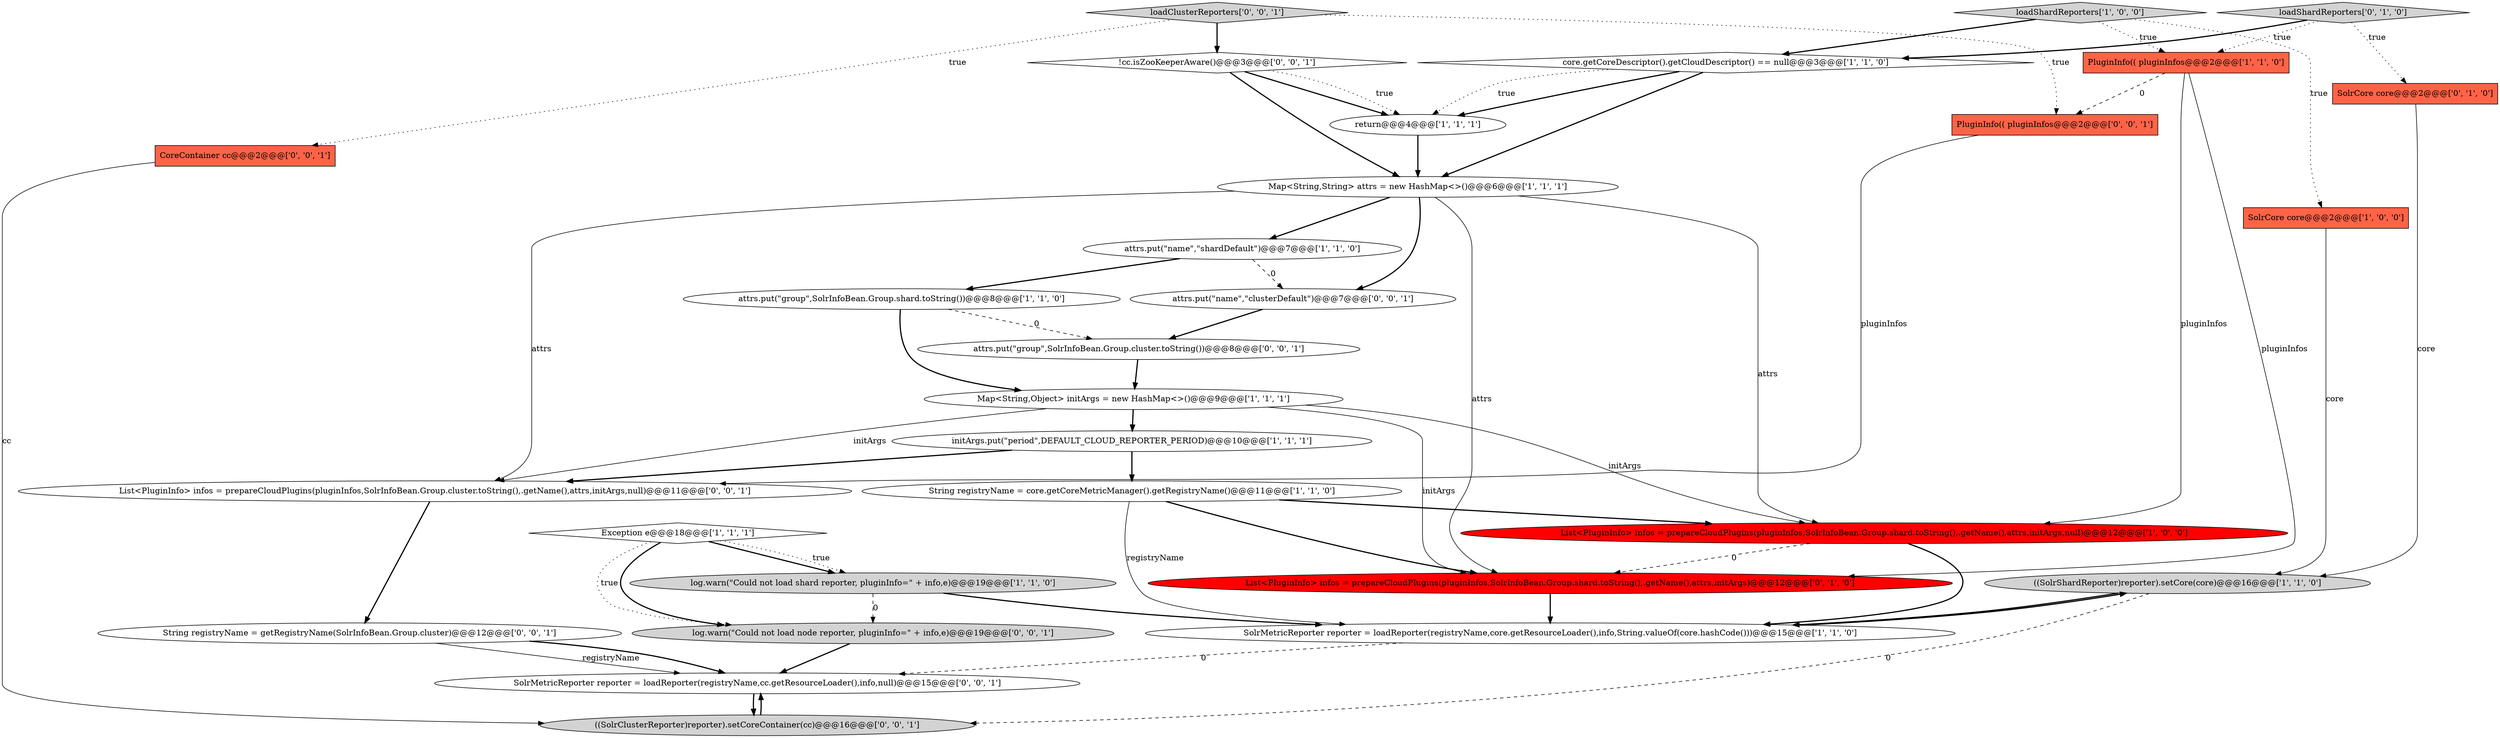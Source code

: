 digraph {
17 [style = filled, label = "SolrCore core@@@2@@@['0', '1', '0']", fillcolor = tomato, shape = box image = "AAA0AAABBB2BBB"];
26 [style = filled, label = "attrs.put(\"group\",SolrInfoBean.Group.cluster.toString())@@@8@@@['0', '0', '1']", fillcolor = white, shape = ellipse image = "AAA0AAABBB3BBB"];
15 [style = filled, label = "PluginInfo(( pluginInfos@@@2@@@['1', '1', '0']", fillcolor = tomato, shape = box image = "AAA0AAABBB1BBB"];
6 [style = filled, label = "String registryName = core.getCoreMetricManager().getRegistryName()@@@11@@@['1', '1', '0']", fillcolor = white, shape = ellipse image = "AAA0AAABBB1BBB"];
16 [style = filled, label = "loadShardReporters['0', '1', '0']", fillcolor = lightgray, shape = diamond image = "AAA0AAABBB2BBB"];
23 [style = filled, label = "CoreContainer cc@@@2@@@['0', '0', '1']", fillcolor = tomato, shape = box image = "AAA0AAABBB3BBB"];
24 [style = filled, label = "String registryName = getRegistryName(SolrInfoBean.Group.cluster)@@@12@@@['0', '0', '1']", fillcolor = white, shape = ellipse image = "AAA0AAABBB3BBB"];
25 [style = filled, label = "SolrMetricReporter reporter = loadReporter(registryName,cc.getResourceLoader(),info,null)@@@15@@@['0', '0', '1']", fillcolor = white, shape = ellipse image = "AAA0AAABBB3BBB"];
18 [style = filled, label = "List<PluginInfo> infos = prepareCloudPlugins(pluginInfos,SolrInfoBean.Group.shard.toString(),.getName(),attrs,initArgs)@@@12@@@['0', '1', '0']", fillcolor = red, shape = ellipse image = "AAA1AAABBB2BBB"];
1 [style = filled, label = "attrs.put(\"group\",SolrInfoBean.Group.shard.toString())@@@8@@@['1', '1', '0']", fillcolor = white, shape = ellipse image = "AAA0AAABBB1BBB"];
10 [style = filled, label = "initArgs.put(\"period\",DEFAULT_CLOUD_REPORTER_PERIOD)@@@10@@@['1', '1', '1']", fillcolor = white, shape = ellipse image = "AAA0AAABBB1BBB"];
19 [style = filled, label = "log.warn(\"Could not load node reporter, pluginInfo=\" + info,e)@@@19@@@['0', '0', '1']", fillcolor = lightgray, shape = ellipse image = "AAA0AAABBB3BBB"];
9 [style = filled, label = "Map<String,String> attrs = new HashMap<>()@@@6@@@['1', '1', '1']", fillcolor = white, shape = ellipse image = "AAA0AAABBB1BBB"];
3 [style = filled, label = "core.getCoreDescriptor().getCloudDescriptor() == null@@@3@@@['1', '1', '0']", fillcolor = white, shape = diamond image = "AAA0AAABBB1BBB"];
27 [style = filled, label = "PluginInfo(( pluginInfos@@@2@@@['0', '0', '1']", fillcolor = tomato, shape = box image = "AAA0AAABBB3BBB"];
14 [style = filled, label = "log.warn(\"Could not load shard reporter, pluginInfo=\" + info,e)@@@19@@@['1', '1', '0']", fillcolor = lightgray, shape = ellipse image = "AAA0AAABBB1BBB"];
13 [style = filled, label = "SolrCore core@@@2@@@['1', '0', '0']", fillcolor = tomato, shape = box image = "AAA0AAABBB1BBB"];
21 [style = filled, label = "!cc.isZooKeeperAware()@@@3@@@['0', '0', '1']", fillcolor = white, shape = diamond image = "AAA0AAABBB3BBB"];
28 [style = filled, label = "attrs.put(\"name\",\"clusterDefault\")@@@7@@@['0', '0', '1']", fillcolor = white, shape = ellipse image = "AAA0AAABBB3BBB"];
20 [style = filled, label = "loadClusterReporters['0', '0', '1']", fillcolor = lightgray, shape = diamond image = "AAA0AAABBB3BBB"];
0 [style = filled, label = "return@@@4@@@['1', '1', '1']", fillcolor = white, shape = ellipse image = "AAA0AAABBB1BBB"];
11 [style = filled, label = "((SolrShardReporter)reporter).setCore(core)@@@16@@@['1', '1', '0']", fillcolor = lightgray, shape = ellipse image = "AAA0AAABBB1BBB"];
8 [style = filled, label = "Exception e@@@18@@@['1', '1', '1']", fillcolor = white, shape = diamond image = "AAA0AAABBB1BBB"];
4 [style = filled, label = "SolrMetricReporter reporter = loadReporter(registryName,core.getResourceLoader(),info,String.valueOf(core.hashCode()))@@@15@@@['1', '1', '0']", fillcolor = white, shape = ellipse image = "AAA0AAABBB1BBB"];
22 [style = filled, label = "List<PluginInfo> infos = prepareCloudPlugins(pluginInfos,SolrInfoBean.Group.cluster.toString(),.getName(),attrs,initArgs,null)@@@11@@@['0', '0', '1']", fillcolor = white, shape = ellipse image = "AAA0AAABBB3BBB"];
12 [style = filled, label = "List<PluginInfo> infos = prepareCloudPlugins(pluginInfos,SolrInfoBean.Group.shard.toString(),.getName(),attrs,initArgs,null)@@@12@@@['1', '0', '0']", fillcolor = red, shape = ellipse image = "AAA1AAABBB1BBB"];
7 [style = filled, label = "loadShardReporters['1', '0', '0']", fillcolor = lightgray, shape = diamond image = "AAA0AAABBB1BBB"];
29 [style = filled, label = "((SolrClusterReporter)reporter).setCoreContainer(cc)@@@16@@@['0', '0', '1']", fillcolor = lightgray, shape = ellipse image = "AAA0AAABBB3BBB"];
2 [style = filled, label = "Map<String,Object> initArgs = new HashMap<>()@@@9@@@['1', '1', '1']", fillcolor = white, shape = ellipse image = "AAA0AAABBB1BBB"];
5 [style = filled, label = "attrs.put(\"name\",\"shardDefault\")@@@7@@@['1', '1', '0']", fillcolor = white, shape = ellipse image = "AAA0AAABBB1BBB"];
23->29 [style = solid, label="cc"];
2->12 [style = solid, label="initArgs"];
15->12 [style = solid, label="pluginInfos"];
16->3 [style = bold, label=""];
10->22 [style = bold, label=""];
0->9 [style = bold, label=""];
21->0 [style = bold, label=""];
2->22 [style = solid, label="initArgs"];
1->26 [style = dashed, label="0"];
8->19 [style = bold, label=""];
6->18 [style = bold, label=""];
21->0 [style = dotted, label="true"];
7->13 [style = dotted, label="true"];
16->17 [style = dotted, label="true"];
11->4 [style = bold, label=""];
11->29 [style = dashed, label="0"];
20->27 [style = dotted, label="true"];
8->14 [style = bold, label=""];
29->25 [style = bold, label=""];
28->26 [style = bold, label=""];
2->18 [style = solid, label="initArgs"];
25->29 [style = bold, label=""];
15->18 [style = solid, label="pluginInfos"];
2->10 [style = bold, label=""];
7->15 [style = dotted, label="true"];
10->6 [style = bold, label=""];
7->3 [style = bold, label=""];
3->0 [style = bold, label=""];
19->25 [style = bold, label=""];
20->21 [style = bold, label=""];
9->28 [style = bold, label=""];
3->9 [style = bold, label=""];
4->25 [style = dashed, label="0"];
24->25 [style = solid, label="registryName"];
9->18 [style = solid, label="attrs"];
5->1 [style = bold, label=""];
26->2 [style = bold, label=""];
21->9 [style = bold, label=""];
14->4 [style = bold, label=""];
5->28 [style = dashed, label="0"];
6->4 [style = solid, label="registryName"];
18->4 [style = bold, label=""];
12->4 [style = bold, label=""];
24->25 [style = bold, label=""];
8->14 [style = dotted, label="true"];
9->12 [style = solid, label="attrs"];
9->22 [style = solid, label="attrs"];
3->0 [style = dotted, label="true"];
20->23 [style = dotted, label="true"];
9->5 [style = bold, label=""];
12->18 [style = dashed, label="0"];
14->19 [style = dashed, label="0"];
1->2 [style = bold, label=""];
15->27 [style = dashed, label="0"];
22->24 [style = bold, label=""];
8->19 [style = dotted, label="true"];
4->11 [style = bold, label=""];
27->22 [style = solid, label="pluginInfos"];
17->11 [style = solid, label="core"];
13->11 [style = solid, label="core"];
16->15 [style = dotted, label="true"];
6->12 [style = bold, label=""];
}
